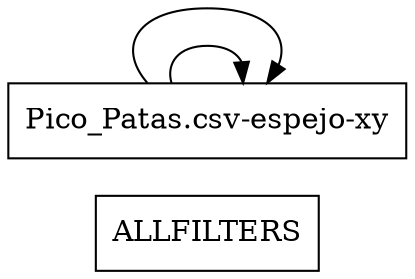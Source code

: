 digraph Grafica{
rankdir=LR;
node[shape=box]
ALLFILTERS [with=1.5];filter0[label = "Pico_Patas.csv-espejo-xy"]

filter0 -> filter0
filter0 -> filter0
}
